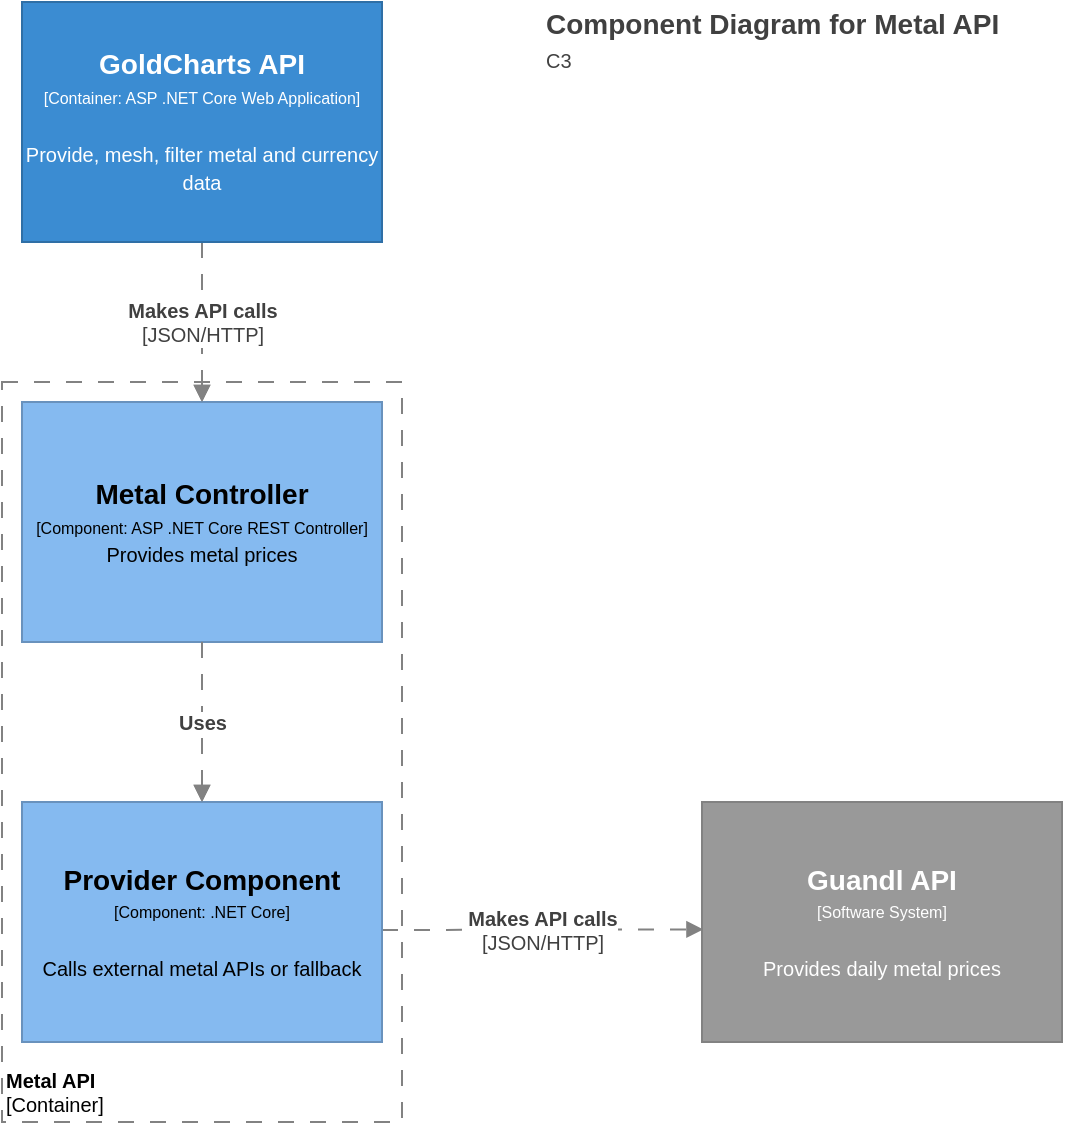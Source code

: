 <mxfile version="14.0.0"><diagram id="UJlyGFXVCkptwmDJzh81" name="Page-1"><mxGraphModel dx="-10" dy="925" grid="1" gridSize="10" guides="1" tooltips="1" connect="1" arrows="1" fold="1" page="1" pageScale="1" pageWidth="827" pageHeight="1169" background="#ffffff" math="0" shadow="0"><root><object label="" id="0"><mxCell/></object><mxCell id="1" parent="0"/><object label="&lt;font style=&quot;font-size: 10px&quot;&gt;&lt;b&gt;Metal API&lt;/b&gt;&lt;br style=&quot;font-size: 10px&quot;&gt;[Container]&lt;/font&gt;" placeholders="1" name="Container Name" id="cjqqoiJP7VE0RtTaO9Vq-1"><mxCell style="rounded=0;whiteSpace=wrap;html=1;strokeColor=#828282;fillColor=none;fontColor=#000000;align=left;labelPosition=center;verticalLabelPosition=middle;verticalAlign=bottom;dashed=1;strokeWidth=1;perimeterSpacing=0;spacing=2;spacingTop=0;fontSize=10;dashPattern=8 8;container=0;" vertex="1" parent="1"><mxGeometry x="1680" y="200" width="200" height="370" as="geometry"><mxRectangle x="560" y="40" width="110" height="30" as="alternateBounds"/></mxGeometry></mxCell></object><object label="&lt;div&gt;&lt;span style=&quot;font-size: 14px&quot;&gt;&lt;b&gt;GoldCharts Controller&lt;/b&gt;&lt;br&gt;&lt;/span&gt;&lt;/div&gt;&lt;div&gt;&lt;span style=&quot;font-size: 8px&quot;&gt;[Component: &lt;/span&gt;&lt;span style=&quot;font-size: 8px&quot;&gt;&lt;span style=&quot;font-size: 8px&quot;&gt;&lt;span style=&quot;font-size: 8px&quot;&gt;ASP .NET Core REST Controller&lt;/span&gt;&lt;/span&gt;]&lt;/span&gt;&lt;/div&gt;&lt;div&gt;&lt;span style=&quot;font-size: 8px&quot;&gt;&lt;font size=&quot;1&quot;&gt;Provides financial info by metal, currency and dates input&lt;/font&gt;&lt;br&gt;&lt;/span&gt;&lt;/div&gt;" placeholders="1" name="Component Name" technology="e.g. Spring Bean" description="Description" id="cjqqoiJP7VE0RtTaO9Vq-2"><mxCell style="rounded=0;whiteSpace=wrap;html=1;fillColor=#85baf0;fontColor=#000000;strokeColor=#6992BD;resizable=0;" vertex="1" parent="1"><mxGeometry x="1690" y="210" width="180" height="120" as="geometry"/></mxCell></object><object label="&lt;div&gt;&lt;span style=&quot;font-size: 14px&quot;&gt;&lt;b&gt;Pipes and Filters Component&lt;/b&gt;&lt;/span&gt;&lt;/div&gt;&lt;div&gt;&lt;span style=&quot;font-size: 8px&quot;&gt;[Component: .NET Core]&lt;/span&gt;&lt;/div&gt;&lt;div&gt;&lt;span style=&quot;font-size: 8px&quot;&gt;&lt;br&gt;&lt;/span&gt;&lt;/div&gt;&lt;div&gt;&lt;font size=&quot;1&quot;&gt;Calls metal and currencyAPIs. Mesh and filter data. &lt;br&gt;&lt;/font&gt;&lt;/div&gt;" placeholders="1" name="Component Name" technology="e.g. Spring Bean" description="Description" id="cjqqoiJP7VE0RtTaO9Vq-3"><mxCell style="rounded=0;whiteSpace=wrap;html=1;fillColor=#85baf0;fontColor=#000000;strokeColor=#6992BD;resizable=0;" vertex="1" parent="1"><mxGeometry x="1690" y="410" width="180" height="120" as="geometry"/></mxCell></object><object label="&lt;b&gt;Makes API calls&lt;/b&gt;&lt;br style=&quot;font-size: 10px&quot;&gt;[JSON/HTTP]" placeholders="1" name="Dependency Operation Name" technology="JDBC" id="cjqqoiJP7VE0RtTaO9Vq-4"><mxCell style="endArrow=block;html=1;fontSize=10;fontColor=#404040;strokeWidth=1;endFill=1;dashed=1;dashPattern=8 8;strokeColor=#828282;elbow=vertical;exitX=0.5;exitY=1;exitDx=0;exitDy=0;" edge="1" parent="1" target="cjqqoiJP7VE0RtTaO9Vq-2"><mxGeometry width="50" height="50" relative="1" as="geometry"><mxPoint x="1780" y="130" as="sourcePoint"/><mxPoint x="1880" y="170" as="targetPoint"/></mxGeometry></mxCell></object><object label="&lt;b&gt;Makes API calls&lt;/b&gt;&lt;br style=&quot;font-size: 10px&quot;&gt;[JSON/HTTP]" placeholders="1" name="Dependency Operation Name" technology="JDBC" id="cjqqoiJP7VE0RtTaO9Vq-5"><mxCell style="endArrow=block;html=1;fontSize=10;fontColor=#404040;strokeWidth=1;endFill=1;dashed=1;dashPattern=8 8;strokeColor=#828282;elbow=vertical;entryX=0.004;entryY=0.531;entryDx=0;entryDy=0;entryPerimeter=0;" edge="1" parent="1"><mxGeometry width="50" height="50" relative="1" as="geometry"><mxPoint x="1870" y="474" as="sourcePoint"/><mxPoint x="2030.72" y="473.72" as="targetPoint"/></mxGeometry></mxCell></object><object label="&lt;b&gt;Uses&lt;/b&gt;&lt;br style=&quot;font-size: 10px&quot;&gt;" placeholders="1" name="Dependency Operation Name" technology="JDBC" id="cjqqoiJP7VE0RtTaO9Vq-6"><mxCell style="endArrow=block;html=1;fontSize=10;fontColor=#404040;strokeWidth=1;endFill=1;dashed=1;dashPattern=8 8;strokeColor=#828282;elbow=vertical;exitX=0.5;exitY=1;exitDx=0;exitDy=0;entryX=0.5;entryY=0;entryDx=0;entryDy=0;" edge="1" parent="1" source="cjqqoiJP7VE0RtTaO9Vq-2" target="cjqqoiJP7VE0RtTaO9Vq-3"><mxGeometry width="50" height="50" relative="1" as="geometry"><mxPoint x="1680" y="370" as="sourcePoint"/><mxPoint x="1880" y="370" as="targetPoint"/><mxPoint as="offset"/></mxGeometry></mxCell></object><object label="&lt;div&gt;&lt;span style=&quot;font-size: 14px&quot;&gt;&lt;b&gt;Metal Controller&lt;/b&gt;&lt;br&gt;&lt;/span&gt;&lt;/div&gt;&lt;div&gt;&lt;span style=&quot;font-size: 8px&quot;&gt;[Component: &lt;/span&gt;&lt;span style=&quot;font-size: 8px&quot;&gt;&lt;span style=&quot;font-size: 8px&quot;&gt;&lt;span style=&quot;font-size: 8px&quot;&gt;ASP .NET Core REST Controller&lt;/span&gt;&lt;/span&gt;]&lt;/span&gt;&lt;/div&gt;&lt;div&gt;&lt;span style=&quot;font-size: 8px&quot;&gt;&lt;font size=&quot;1&quot;&gt;Provides metal prices&lt;/font&gt;&lt;br&gt;&lt;/span&gt;&lt;/div&gt;" placeholders="1" name="Component Name" technology="e.g. Spring Bean" description="Description" id="cjqqoiJP7VE0RtTaO9Vq-7"><mxCell style="rounded=0;whiteSpace=wrap;html=1;fillColor=#85baf0;fontColor=#000000;strokeColor=#6992BD;resizable=0;" vertex="1" parent="1"><mxGeometry x="1690" y="210" width="180" height="120" as="geometry"/></mxCell></object><object label="&lt;div&gt;&lt;span style=&quot;font-size: 14px&quot;&gt;&lt;b&gt;Provider Component&lt;/b&gt;&lt;/span&gt;&lt;/div&gt;&lt;div&gt;&lt;span style=&quot;font-size: 8px&quot;&gt;[Component: .NET Core]&lt;/span&gt;&lt;/div&gt;&lt;div&gt;&lt;span style=&quot;font-size: 8px&quot;&gt;&lt;br&gt;&lt;/span&gt;&lt;/div&gt;&lt;div&gt;&lt;font size=&quot;1&quot;&gt;Calls external metal APIs or fallback &lt;br&gt;&lt;/font&gt;&lt;/div&gt;" placeholders="1" name="Component Name" technology="e.g. Spring Bean" description="Description" id="cjqqoiJP7VE0RtTaO9Vq-8"><mxCell style="rounded=0;whiteSpace=wrap;html=1;fillColor=#85baf0;fontColor=#000000;strokeColor=#6992BD;resizable=0;" vertex="1" parent="1"><mxGeometry x="1690" y="410" width="180" height="120" as="geometry"/></mxCell></object><object label="&lt;b&gt;Makes API calls&lt;/b&gt;&lt;br style=&quot;font-size: 10px&quot;&gt;[JSON/HTTP]" placeholders="1" name="Dependency Operation Name" technology="JDBC" id="cjqqoiJP7VE0RtTaO9Vq-9"><mxCell style="endArrow=block;html=1;fontSize=10;fontColor=#404040;strokeWidth=1;endFill=1;dashed=1;dashPattern=8 8;strokeColor=#828282;elbow=vertical;exitX=0.5;exitY=1;exitDx=0;exitDy=0;" edge="1" parent="1" target="cjqqoiJP7VE0RtTaO9Vq-7"><mxGeometry width="50" height="50" relative="1" as="geometry"><mxPoint x="1780.0" y="130" as="sourcePoint"/><mxPoint x="1880" y="170" as="targetPoint"/></mxGeometry></mxCell></object><object label="&lt;b&gt;Uses&lt;/b&gt;&lt;br style=&quot;font-size: 10px&quot;&gt;" placeholders="1" name="Dependency Operation Name" technology="JDBC" id="cjqqoiJP7VE0RtTaO9Vq-10"><mxCell style="endArrow=block;html=1;fontSize=10;fontColor=#404040;strokeWidth=1;endFill=1;dashed=1;dashPattern=8 8;strokeColor=#828282;elbow=vertical;exitX=0.5;exitY=1;exitDx=0;exitDy=0;entryX=0.5;entryY=0;entryDx=0;entryDy=0;" edge="1" parent="1" source="cjqqoiJP7VE0RtTaO9Vq-7" target="cjqqoiJP7VE0RtTaO9Vq-8"><mxGeometry width="50" height="50" relative="1" as="geometry"><mxPoint x="1680" y="370" as="sourcePoint"/><mxPoint x="1880" y="370" as="targetPoint"/><mxPoint as="offset"/></mxGeometry></mxCell></object><object label="&lt;div&gt;&lt;span style=&quot;font-size: 14px&quot;&gt;&lt;b&gt;GoldCharts API&lt;br&gt;&lt;/b&gt;&lt;/span&gt;&lt;/div&gt;&lt;div&gt;&lt;span style=&quot;font-size: 8px&quot;&gt;[Container: ASP .NET Core Web Application]&lt;/span&gt;&lt;/div&gt;&lt;div&gt;&lt;span style=&quot;font-size: 8px&quot;&gt;&lt;br&gt;&lt;/span&gt;&lt;/div&gt;&lt;div&gt;&lt;font size=&quot;1&quot;&gt;Provide, mesh, filter metal and currency data&lt;br&gt;&lt;/font&gt;&lt;/div&gt;" placeholders="1" name="Container Name" technology="e.g. Python, Flask" description="Description" id="cjqqoiJP7VE0RtTaO9Vq-11"><mxCell style="rounded=0;whiteSpace=wrap;html=1;fillColor=#3B8CD2;fontColor=#FFFFFF;strokeColor=#2F6FA6;resizable=0;" vertex="1" parent="1"><mxGeometry x="1690" y="10" width="180" height="120" as="geometry"/></mxCell></object><object label="&lt;div&gt;&lt;span style=&quot;font-size: 14px&quot;&gt;&lt;b&gt;Guandl API&lt;/b&gt;&lt;br&gt;&lt;/span&gt;&lt;/div&gt;&lt;div&gt;&lt;span style=&quot;font-size: 8px&quot;&gt;[Software System&lt;/span&gt;&lt;span style=&quot;font-size: 8px&quot;&gt;]&lt;/span&gt;&lt;/div&gt;&lt;div&gt;&lt;span style=&quot;font-size: 8px&quot;&gt;&lt;br&gt;&lt;/span&gt;&lt;/div&gt;&lt;div&gt;&lt;font size=&quot;1&quot;&gt;Provides &lt;/font&gt;&lt;font size=&quot;1&quot;&gt;&lt;font size=&quot;1&quot;&gt;daily &lt;/font&gt;metal prices&lt;br&gt;&lt;/font&gt;&lt;/div&gt;" placeholders="1" name="External System Name" description="Description of Software System" id="cjqqoiJP7VE0RtTaO9Vq-12"><mxCell style="rounded=0;whiteSpace=wrap;html=1;fillColor=#999999;fontColor=#FFFFFF;strokeColor=#828282;resizable=0;" vertex="1" parent="1"><mxGeometry x="2030" y="410" width="180" height="120" as="geometry"/></mxCell></object><object label="Component Diagram for Metal API&lt;br style=&quot;font-size: 10px&quot;&gt;&lt;font size=&quot;1&quot;&gt;&lt;span style=&quot;font-weight: 400&quot;&gt;C3&lt;/span&gt;&lt;/font&gt;" placeholders="1" name="Diagram Name" description="Description" id="cjqqoiJP7VE0RtTaO9Vq-13"><mxCell style="text;html=1;resizable=0;points=[];autosize=1;align=left;verticalAlign=top;spacingTop=-4;fontSize=14;fontColor=#404040;fontStyle=1" vertex="1" parent="1"><mxGeometry x="1950" y="10" width="260" height="40" as="geometry"/></mxCell></object></root></mxGraphModel></diagram></mxfile>